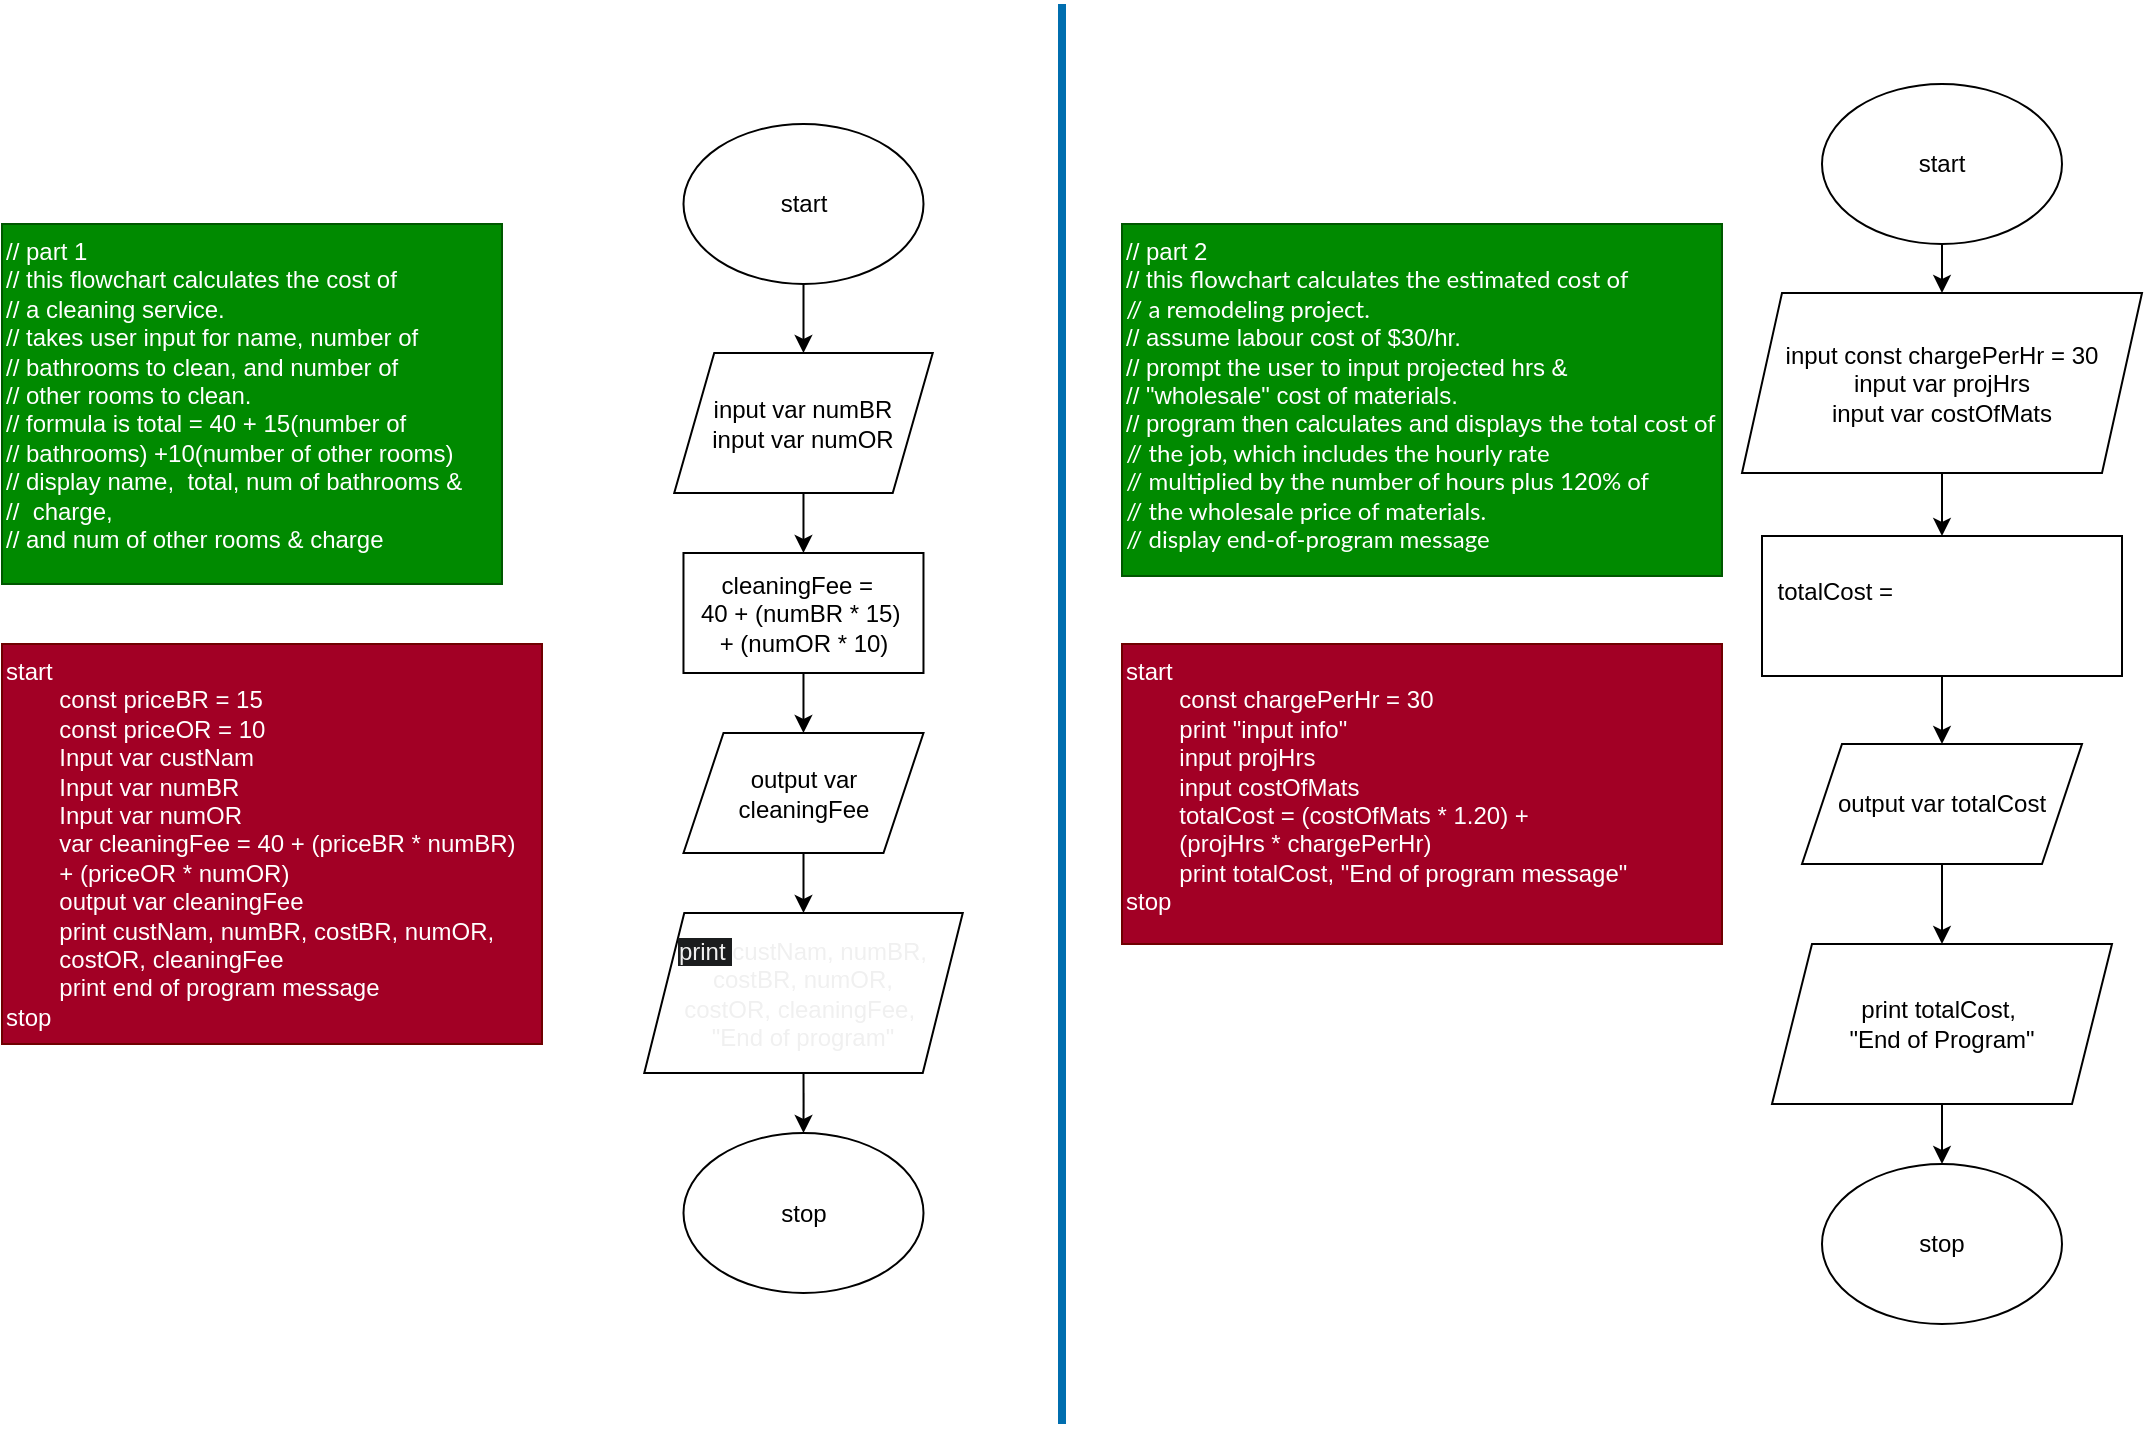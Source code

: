 <mxfile version="24.7.8">
  <diagram id="EcT_xhc5IlusunLJqKPK" name="Page-2">
    <mxGraphModel dx="1323" dy="778" grid="1" gridSize="10" guides="1" tooltips="1" connect="1" arrows="1" fold="1" page="1" pageScale="1" pageWidth="850" pageHeight="1100" math="0" shadow="0">
      <root>
        <mxCell id="0" />
        <mxCell id="1" parent="0" />
        <mxCell id="WIrCfd4PRjtjZYRbNJbR-22" style="edgeStyle=orthogonalEdgeStyle;rounded=0;orthogonalLoop=1;jettySize=auto;html=1;exitX=0.5;exitY=1;exitDx=0;exitDy=0;entryX=0.5;entryY=0;entryDx=0;entryDy=0;" edge="1" parent="1" source="zY4H85iP8INKNg9YpYOx-2" target="WIrCfd4PRjtjZYRbNJbR-8">
          <mxGeometry relative="1" as="geometry" />
        </mxCell>
        <mxCell id="zY4H85iP8INKNg9YpYOx-2" value="start" style="ellipse;whiteSpace=wrap;html=1;labelBackgroundColor=none;rounded=0;" parent="1" vertex="1">
          <mxGeometry x="390.75" y="180" width="120" height="80" as="geometry" />
        </mxCell>
        <mxCell id="WIrCfd4PRjtjZYRbNJbR-7" style="edgeStyle=orthogonalEdgeStyle;rounded=0;orthogonalLoop=1;jettySize=auto;html=1;exitX=0.5;exitY=1;exitDx=0;exitDy=0;entryX=0.5;entryY=0;entryDx=0;entryDy=0;" edge="1" parent="1" source="zY4H85iP8INKNg9YpYOx-5" target="zY4H85iP8INKNg9YpYOx-7">
          <mxGeometry relative="1" as="geometry" />
        </mxCell>
        <mxCell id="zY4H85iP8INKNg9YpYOx-5" value="cleaningFee =&amp;nbsp;&amp;nbsp;&lt;div&gt;40 + (numBR * 15)&amp;nbsp;&lt;/div&gt;&lt;div&gt;+ (numOR * 10)&lt;/div&gt;" style="rounded=0;whiteSpace=wrap;html=1;labelBackgroundColor=none;" parent="1" vertex="1">
          <mxGeometry x="390.74" y="394.5" width="120" height="60" as="geometry" />
        </mxCell>
        <mxCell id="WIrCfd4PRjtjZYRbNJbR-4" style="edgeStyle=orthogonalEdgeStyle;rounded=0;orthogonalLoop=1;jettySize=auto;html=1;exitX=0.5;exitY=1;exitDx=0;exitDy=0;entryX=0.5;entryY=0;entryDx=0;entryDy=0;" edge="1" parent="1" source="zY4H85iP8INKNg9YpYOx-7" target="WIrCfd4PRjtjZYRbNJbR-3">
          <mxGeometry relative="1" as="geometry" />
        </mxCell>
        <mxCell id="zY4H85iP8INKNg9YpYOx-7" value="output var cleaningFee" style="shape=parallelogram;perimeter=parallelogramPerimeter;whiteSpace=wrap;html=1;fixedSize=1;labelBackgroundColor=none;rounded=0;" parent="1" vertex="1">
          <mxGeometry x="390.74" y="484.5" width="120" height="60" as="geometry" />
        </mxCell>
        <mxCell id="zY4H85iP8INKNg9YpYOx-8" value="stop" style="ellipse;whiteSpace=wrap;html=1;labelBackgroundColor=none;rounded=0;" parent="1" vertex="1">
          <mxGeometry x="390.75" y="684.5" width="120" height="80" as="geometry" />
        </mxCell>
        <mxCell id="zY4H85iP8INKNg9YpYOx-12" value="&lt;div&gt;start&lt;/div&gt;&lt;div&gt;&lt;span style=&quot;background-color: initial; white-space: pre;&quot;&gt;&#x9;&lt;/span&gt;&lt;span style=&quot;white-space: pre;&quot;&gt;const&lt;/span&gt;&lt;span style=&quot;background-color: initial; white-space: pre;&quot;&gt; priceBR = 15&lt;/span&gt;&lt;/div&gt;&lt;div&gt;&lt;span style=&quot;white-space: pre;&quot;&gt;&#x9;&lt;/span&gt;&lt;span style=&quot;white-space: pre; background-color: initial;&quot;&gt;const priceOR = 10&lt;/span&gt;&lt;/div&gt;&lt;div&gt;&lt;span style=&quot;white-space: pre;&quot;&gt;&#x9;&lt;/span&gt;Input var custNam&lt;br&gt;&lt;/div&gt;&lt;div&gt;&lt;span style=&quot;white-space: pre;&quot;&gt;&#x9;&lt;/span&gt;&lt;span style=&quot;background-color: initial;&quot;&gt;Input var numBR&lt;/span&gt;&lt;br&gt;&lt;/div&gt;&lt;div&gt;&lt;span style=&quot;background-color: initial;&quot;&gt;&lt;span style=&quot;white-space: pre;&quot;&gt;&#x9;&lt;/span&gt;&lt;/span&gt;&lt;span style=&quot;background-color: initial;&quot;&gt;Input var numOR&lt;/span&gt;&lt;br&gt;&lt;/div&gt;&lt;div&gt;&lt;span style=&quot;white-space: pre;&quot;&gt;&#x9;&lt;/span&gt;var cleaningFee = 40 + (priceBR * numBR)&amp;nbsp;&lt;/div&gt;&lt;div&gt;&lt;span style=&quot;white-space: pre;&quot;&gt;&#x9;&lt;/span&gt;+&amp;nbsp;&lt;span style=&quot;background-color: initial;&quot;&gt;(priceOR * &lt;/span&gt;&lt;span style=&quot;background-color: initial;&quot;&gt;numOR)&lt;/span&gt;&lt;/div&gt;&lt;div&gt;&lt;span style=&quot;background-color: initial; white-space: pre;&quot;&gt;&#x9;&lt;/span&gt;&lt;span style=&quot;background-color: initial; white-space: pre;&quot;&gt;output var cleaningFee&lt;/span&gt;&lt;br&gt;&lt;/div&gt;&lt;div&gt;&lt;span style=&quot;background-color: initial; white-space: pre;&quot;&gt;&lt;span style=&quot;white-space: pre;&quot;&gt;&#x9;&lt;/span&gt;print custNam&lt;/span&gt;&lt;span style=&quot;background-color: initial;&quot;&gt;, numBR, costBR, numOR, &lt;span style=&quot;white-space: pre;&quot;&gt;&#x9;&lt;/span&gt;costOR,&amp;nbsp;&lt;/span&gt;&lt;span style=&quot;background-color: initial; white-space: pre;&quot;&gt;cleaningFee&lt;/span&gt;&lt;/div&gt;&lt;div&gt;&lt;span style=&quot;background-color: initial; white-space: pre;&quot;&gt;&lt;span style=&quot;white-space: pre;&quot;&gt;&#x9;&lt;/span&gt;print end of program message&lt;br&gt;&lt;/span&gt;&lt;/div&gt;&lt;div&gt;&lt;span style=&quot;background-color: initial;&quot;&gt;stop&lt;/span&gt;&lt;/div&gt;" style="text;html=1;align=left;verticalAlign=top;whiteSpace=wrap;rounded=0;fillColor=#a20025;fontColor=#ffffff;strokeColor=#6F0000;" parent="1" vertex="1">
          <mxGeometry x="50" y="440" width="270" height="200" as="geometry" />
        </mxCell>
        <mxCell id="zY4H85iP8INKNg9YpYOx-13" value="&lt;div&gt;// part 1&lt;/div&gt;// this flowchart calculates the cost of&amp;nbsp;&lt;div&gt;// a cleaning service.&lt;/div&gt;&lt;div&gt;// takes user input for name, number of&lt;/div&gt;&lt;div&gt;// bathrooms to clean, and number of&lt;/div&gt;&lt;div&gt;// other rooms to clean.&lt;/div&gt;&lt;div&gt;// formula is total = 40 + 15(number of&lt;/div&gt;&lt;div&gt;// bathrooms) +10(number of other rooms)&lt;/div&gt;&lt;div&gt;// display name,&amp;nbsp; total, num of bathrooms &amp;amp;&lt;/div&gt;&lt;div&gt;//&amp;nbsp; charge,&amp;nbsp;&lt;/div&gt;&lt;div&gt;// and&amp;nbsp;&lt;span style=&quot;background-color: initial;&quot;&gt;num of other rooms &amp;amp; charge&lt;/span&gt;&lt;/div&gt;" style="text;html=1;align=left;verticalAlign=top;whiteSpace=wrap;rounded=0;fillColor=#008a00;fontColor=#ffffff;strokeColor=#005700;" parent="1" vertex="1">
          <mxGeometry x="50" y="230" width="250" height="180" as="geometry" />
        </mxCell>
        <mxCell id="zY4H85iP8INKNg9YpYOx-19" value="&lt;div&gt;&lt;font style=&quot;background-color: rgb(0, 138, 0); font-size: 12px;&quot;&gt;// part 2&lt;/font&gt;&lt;/div&gt;&lt;font style=&quot;background-color: rgb(0, 138, 0); font-size: 12px;&quot;&gt;// this&amp;nbsp;&lt;span style=&quot;font-family: &amp;quot;Lato Extended&amp;quot;, Lato, &amp;quot;Helvetica Neue&amp;quot;, Helvetica, Arial, sans-serif;&quot;&gt;flowchart calculates&amp;nbsp;&lt;/span&gt;&lt;/font&gt;&lt;span style=&quot;font-family: &amp;quot;Lato Extended&amp;quot;, Lato, &amp;quot;Helvetica Neue&amp;quot;, Helvetica, Arial, sans-serif; background-color: rgb(0, 138, 0);&quot;&gt;the estimated cost&amp;nbsp;of&lt;/span&gt;&lt;div&gt;&lt;font style=&quot;background-color: rgb(0, 138, 0); font-size: 12px;&quot;&gt;&lt;span style=&quot;font-family: &amp;quot;Lato Extended&amp;quot;, Lato, &amp;quot;Helvetica Neue&amp;quot;, Helvetica, Arial, sans-serif;&quot;&gt;// a remodeling project.&lt;/span&gt;&lt;/font&gt;&lt;div style=&quot;&quot;&gt;&lt;font style=&quot;background-color: rgb(0, 138, 0); font-size: 12px;&quot;&gt;// assume labour cost of $30/hr.&lt;/font&gt;&lt;/div&gt;&lt;div style=&quot;&quot;&gt;&lt;font style=&quot;background-color: rgb(0, 138, 0); font-size: 12px;&quot;&gt;// prompt the user to input projected hrs &amp;amp;&amp;nbsp;&lt;/font&gt;&lt;/div&gt;&lt;div style=&quot;&quot;&gt;&lt;font style=&quot;background-color: rgb(0, 138, 0); font-size: 12px;&quot;&gt;&lt;font style=&quot;font-size: 12px;&quot;&gt;// &quot;wholesale&quot; cost of&lt;/font&gt;&amp;nbsp;materials.&amp;nbsp;&lt;/font&gt;&lt;/div&gt;&lt;div style=&quot;&quot;&gt;&lt;font style=&quot;background-color: rgb(0, 138, 0); font-size: 12px;&quot;&gt;// program then calculates and displays&amp;nbsp;&lt;span style=&quot;font-family: &amp;quot;Lato Extended&amp;quot;, Lato, &amp;quot;Helvetica Neue&amp;quot;, Helvetica, Arial, sans-serif;&quot;&gt;the total cost of&lt;/span&gt;&lt;/font&gt;&lt;/div&gt;&lt;div style=&quot;&quot;&gt;&lt;font style=&quot;background-color: rgb(0, 138, 0); font-size: 12px;&quot;&gt;&lt;span style=&quot;font-family: &amp;quot;Lato Extended&amp;quot;, Lato, &amp;quot;Helvetica Neue&amp;quot;, Helvetica, Arial, sans-serif;&quot;&gt;// the job, which includes the hourly rate&lt;/span&gt;&lt;/font&gt;&lt;/div&gt;&lt;div style=&quot;&quot;&gt;&lt;font style=&quot;background-color: rgb(0, 138, 0); font-size: 12px;&quot;&gt;&lt;span style=&quot;font-family: &amp;quot;Lato Extended&amp;quot;, Lato, &amp;quot;Helvetica Neue&amp;quot;, Helvetica, Arial, sans-serif;&quot;&gt;// multiplied by the number of hours plus 120% of&lt;/span&gt;&lt;/font&gt;&lt;/div&gt;&lt;div style=&quot;&quot;&gt;&lt;font style=&quot;background-color: rgb(0, 138, 0); font-size: 12px;&quot;&gt;&lt;span style=&quot;font-family: &amp;quot;Lato Extended&amp;quot;, Lato, &amp;quot;Helvetica Neue&amp;quot;, Helvetica, Arial, sans-serif;&quot;&gt;// the wholesale price of materials.&lt;/span&gt;&lt;/font&gt;&lt;/div&gt;&lt;div style=&quot;&quot;&gt;&lt;font style=&quot;background-color: rgb(0, 138, 0); font-size: 12px;&quot;&gt;&lt;span style=&quot;font-family: &amp;quot;Lato Extended&amp;quot;, Lato, &amp;quot;Helvetica Neue&amp;quot;, Helvetica, Arial, sans-serif;&quot;&gt;// display end-of-program message&lt;/span&gt;&lt;/font&gt;&lt;/div&gt;&lt;/div&gt;" style="text;html=1;align=left;verticalAlign=top;whiteSpace=wrap;rounded=0;fillColor=#008a00;fontColor=#ffffff;strokeColor=#005700;" parent="1" vertex="1">
          <mxGeometry x="610" y="230" width="300" height="176" as="geometry" />
        </mxCell>
        <mxCell id="WIrCfd4PRjtjZYRbNJbR-11" style="edgeStyle=orthogonalEdgeStyle;rounded=0;orthogonalLoop=1;jettySize=auto;html=1;exitX=0.5;exitY=1;exitDx=0;exitDy=0;entryX=0.5;entryY=0;entryDx=0;entryDy=0;" edge="1" parent="1" source="zY4H85iP8INKNg9YpYOx-21" target="WIrCfd4PRjtjZYRbNJbR-1">
          <mxGeometry relative="1" as="geometry" />
        </mxCell>
        <mxCell id="zY4H85iP8INKNg9YpYOx-21" value="start" style="ellipse;whiteSpace=wrap;html=1;" parent="1" vertex="1">
          <mxGeometry x="960" y="160" width="120" height="80" as="geometry" />
        </mxCell>
        <mxCell id="WIrCfd4PRjtjZYRbNJbR-13" style="edgeStyle=orthogonalEdgeStyle;rounded=0;orthogonalLoop=1;jettySize=auto;html=1;exitX=0.5;exitY=1;exitDx=0;exitDy=0;entryX=0.5;entryY=0;entryDx=0;entryDy=0;" edge="1" parent="1" source="zY4H85iP8INKNg9YpYOx-22" target="zY4H85iP8INKNg9YpYOx-23">
          <mxGeometry relative="1" as="geometry" />
        </mxCell>
        <mxCell id="zY4H85iP8INKNg9YpYOx-22" value="totalCost =&amp;nbsp;&lt;span style=&quot;color: rgb(255, 255, 255); text-align: left; background-color: initial;&quot;&gt;(&lt;/span&gt;&lt;span style=&quot;color: rgb(255, 255, 255); text-align: left; background-color: initial;&quot;&gt;costOfMats * 1.20) +&amp;nbsp;&lt;/span&gt;&lt;span style=&quot;color: rgb(255, 255, 255); text-align: left; background-color: initial;&quot;&gt;(&lt;/span&gt;&lt;span style=&quot;color: rgb(255, 255, 255); text-align: left; background-color: initial;&quot;&gt;projHrs *&amp;nbsp;&lt;/span&gt;&lt;span style=&quot;color: rgb(255, 255, 255); text-align: left; background-color: initial;&quot;&gt;chargePerHr&lt;/span&gt;&lt;span style=&quot;color: rgb(255, 255, 255); text-align: left; background-color: initial;&quot;&gt;)&lt;/span&gt;" style="rounded=0;whiteSpace=wrap;html=1;" parent="1" vertex="1">
          <mxGeometry x="930" y="386" width="180" height="70" as="geometry" />
        </mxCell>
        <mxCell id="WIrCfd4PRjtjZYRbNJbR-15" style="edgeStyle=orthogonalEdgeStyle;rounded=0;orthogonalLoop=1;jettySize=auto;html=1;exitX=0.5;exitY=1;exitDx=0;exitDy=0;entryX=0.5;entryY=0;entryDx=0;entryDy=0;" edge="1" parent="1" source="zY4H85iP8INKNg9YpYOx-23" target="WIrCfd4PRjtjZYRbNJbR-14">
          <mxGeometry relative="1" as="geometry" />
        </mxCell>
        <mxCell id="zY4H85iP8INKNg9YpYOx-23" value="output var totalCost" style="shape=parallelogram;perimeter=parallelogramPerimeter;whiteSpace=wrap;html=1;fixedSize=1;" parent="1" vertex="1">
          <mxGeometry x="950" y="490" width="140" height="60" as="geometry" />
        </mxCell>
        <mxCell id="zY4H85iP8INKNg9YpYOx-24" value="stop" style="ellipse;whiteSpace=wrap;html=1;" parent="1" vertex="1">
          <mxGeometry x="960" y="700" width="120" height="80" as="geometry" />
        </mxCell>
        <mxCell id="WIrCfd4PRjtjZYRbNJbR-12" style="edgeStyle=orthogonalEdgeStyle;rounded=0;orthogonalLoop=1;jettySize=auto;html=1;exitX=0.5;exitY=1;exitDx=0;exitDy=0;entryX=0.5;entryY=0;entryDx=0;entryDy=0;" edge="1" parent="1" source="WIrCfd4PRjtjZYRbNJbR-1" target="zY4H85iP8INKNg9YpYOx-22">
          <mxGeometry relative="1" as="geometry" />
        </mxCell>
        <mxCell id="WIrCfd4PRjtjZYRbNJbR-1" value="input const chargePerHr = 30&lt;div&gt;input var projHrs&lt;/div&gt;&lt;div&gt;input var costOfMats&lt;/div&gt;" style="shape=parallelogram;perimeter=parallelogramPerimeter;whiteSpace=wrap;html=1;fixedSize=1;" vertex="1" parent="1">
          <mxGeometry x="920" y="264.5" width="200" height="90" as="geometry" />
        </mxCell>
        <mxCell id="WIrCfd4PRjtjZYRbNJbR-2" value="start&lt;div&gt;&lt;span style=&quot;white-space: pre;&quot;&gt;&#x9;&lt;/span&gt;const chargePerHr = 30&lt;/div&gt;&lt;div&gt;&lt;span style=&quot;white-space: pre;&quot;&gt;&#x9;&lt;/span&gt;print &quot;input info&quot;&lt;br&gt;&lt;/div&gt;&lt;div&gt;&lt;span style=&quot;white-space: pre;&quot;&gt;&#x9;&lt;/span&gt;input projHrs&lt;br&gt;&lt;/div&gt;&lt;div&gt;&lt;span style=&quot;white-space: pre;&quot;&gt;&#x9;&lt;/span&gt;input costOfMats&amp;nbsp;&lt;br&gt;&lt;/div&gt;&lt;div&gt;&lt;span style=&quot;white-space: pre;&quot;&gt;&#x9;&lt;/span&gt;totalCost = (&lt;span style=&quot;background-color: initial;&quot;&gt;costOfMats * 1.20) +&amp;nbsp;&lt;/span&gt;&lt;/div&gt;&lt;div&gt;&lt;span style=&quot;background-color: initial;&quot;&gt;&lt;span style=&quot;white-space: pre;&quot;&gt;&#x9;&lt;/span&gt;(&lt;/span&gt;&lt;span style=&quot;background-color: initial;&quot;&gt;projHrs *&amp;nbsp;&lt;/span&gt;&lt;span style=&quot;background-color: initial;&quot;&gt;chargePerHr&lt;/span&gt;&lt;span style=&quot;background-color: initial;&quot;&gt;)&lt;/span&gt;&lt;/div&gt;&lt;div&gt;&lt;span style=&quot;background-color: initial;&quot;&gt;&lt;span style=&quot;white-space: pre;&quot;&gt;&#x9;&lt;/span&gt;print&amp;nbsp;&lt;/span&gt;&lt;span style=&quot;background-color: initial;&quot;&gt;totalCost&lt;/span&gt;&lt;span style=&quot;background-color: initial;&quot;&gt;, &quot;End of program message&quot;&lt;/span&gt;&lt;/div&gt;&lt;div&gt;&lt;span style=&quot;background-color: initial;&quot;&gt;stop&lt;/span&gt;&lt;/div&gt;" style="text;html=1;align=left;verticalAlign=top;whiteSpace=wrap;rounded=0;fillColor=#a20025;fontColor=#ffffff;strokeColor=#6F0000;" vertex="1" parent="1">
          <mxGeometry x="610" y="440" width="300" height="150" as="geometry" />
        </mxCell>
        <mxCell id="WIrCfd4PRjtjZYRbNJbR-6" style="edgeStyle=orthogonalEdgeStyle;rounded=0;orthogonalLoop=1;jettySize=auto;html=1;exitX=0.5;exitY=1;exitDx=0;exitDy=0;" edge="1" parent="1" source="WIrCfd4PRjtjZYRbNJbR-3" target="zY4H85iP8INKNg9YpYOx-8">
          <mxGeometry relative="1" as="geometry" />
        </mxCell>
        <mxCell id="WIrCfd4PRjtjZYRbNJbR-3" value="&lt;span style=&quot;color: rgb(240, 240, 240); font-family: Helvetica; font-size: 12px; font-style: normal; font-variant-ligatures: normal; font-variant-caps: normal; font-weight: 400; letter-spacing: normal; orphans: 2; text-align: center; text-indent: 0px; text-transform: none; widows: 2; word-spacing: 0px; -webkit-text-stroke-width: 0px; white-space: normal; background-color: rgb(27, 29, 30); text-decoration-thickness: initial; text-decoration-style: initial; text-decoration-color: initial; display: inline !important; float: none;&quot;&gt;print&amp;nbsp;&lt;/span&gt;&lt;span style=&quot;forced-color-adjust: none; border-color: rgb(0, 0, 0); color: rgb(240, 240, 240); font-family: Helvetica; font-size: 12px; font-style: normal; font-variant-ligatures: normal; font-variant-caps: normal; font-weight: 400; letter-spacing: normal; orphans: 2; text-align: center; text-indent: 0px; text-transform: none; widows: 2; word-spacing: 0px; -webkit-text-stroke-width: 0px; white-space: normal; background-color: initial; text-decoration-thickness: initial; text-decoration-style: initial; text-decoration-color: initial;&quot;&gt;custNam, numBR, costBR, numOR, costOR,&lt;/span&gt;&lt;span style=&quot;forced-color-adjust: none; border-color: rgb(0, 0, 0); color: rgb(240, 240, 240); font-family: Helvetica; font-size: 12px; font-style: normal; font-variant-ligatures: normal; font-variant-caps: normal; font-weight: 400; letter-spacing: normal; orphans: 2; text-align: center; text-indent: 0px; text-transform: none; widows: 2; word-spacing: 0px; -webkit-text-stroke-width: 0px; white-space: normal; background-color: initial; text-decoration-thickness: initial; text-decoration-style: initial; text-decoration-color: initial;&quot;&gt;&amp;nbsp;&lt;/span&gt;&lt;span style=&quot;forced-color-adjust: none; border-color: rgb(0, 0, 0); color: rgb(240, 240, 240); font-family: Helvetica; font-size: 12px; font-style: normal; font-variant-ligatures: normal; font-variant-caps: normal; font-weight: 400; letter-spacing: normal; orphans: 2; text-align: center; text-indent: 0px; text-transform: none; widows: 2; word-spacing: 0px; -webkit-text-stroke-width: 0px; white-space: normal; background-color: initial; text-decoration-thickness: initial; text-decoration-style: initial; text-decoration-color: initial;&quot;&gt;cleaningFee,&amp;nbsp;&lt;/span&gt;&lt;div&gt;&lt;span style=&quot;forced-color-adjust: none; border-color: rgb(0, 0, 0); color: rgb(240, 240, 240); font-family: Helvetica; font-size: 12px; font-style: normal; font-variant-ligatures: normal; font-variant-caps: normal; font-weight: 400; letter-spacing: normal; orphans: 2; text-align: center; text-indent: 0px; text-transform: none; widows: 2; word-spacing: 0px; -webkit-text-stroke-width: 0px; white-space: normal; background-color: initial; text-decoration-thickness: initial; text-decoration-style: initial; text-decoration-color: initial;&quot;&gt;&quot;End of program&quot;&lt;/span&gt;&lt;/div&gt;" style="shape=parallelogram;perimeter=parallelogramPerimeter;whiteSpace=wrap;html=1;fixedSize=1;" vertex="1" parent="1">
          <mxGeometry x="371.13" y="574.5" width="159.25" height="80" as="geometry" />
        </mxCell>
        <mxCell id="WIrCfd4PRjtjZYRbNJbR-10" style="edgeStyle=orthogonalEdgeStyle;rounded=0;orthogonalLoop=1;jettySize=auto;html=1;exitX=0.5;exitY=1;exitDx=0;exitDy=0;entryX=0.5;entryY=0;entryDx=0;entryDy=0;" edge="1" parent="1" source="WIrCfd4PRjtjZYRbNJbR-8" target="zY4H85iP8INKNg9YpYOx-5">
          <mxGeometry relative="1" as="geometry" />
        </mxCell>
        <mxCell id="WIrCfd4PRjtjZYRbNJbR-8" value="input var numBR&lt;div&gt;input var numOR&lt;/div&gt;" style="shape=parallelogram;perimeter=parallelogramPerimeter;whiteSpace=wrap;html=1;fixedSize=1;" vertex="1" parent="1">
          <mxGeometry x="386.11" y="294.5" width="129.26" height="70" as="geometry" />
        </mxCell>
        <mxCell id="WIrCfd4PRjtjZYRbNJbR-16" style="edgeStyle=orthogonalEdgeStyle;rounded=0;orthogonalLoop=1;jettySize=auto;html=1;exitX=0.5;exitY=1;exitDx=0;exitDy=0;entryX=0.5;entryY=0;entryDx=0;entryDy=0;" edge="1" parent="1" source="WIrCfd4PRjtjZYRbNJbR-14" target="zY4H85iP8INKNg9YpYOx-24">
          <mxGeometry relative="1" as="geometry" />
        </mxCell>
        <mxCell id="WIrCfd4PRjtjZYRbNJbR-14" value="print totalCost,&amp;nbsp;&lt;div&gt;&quot;End of Program&quot;&lt;/div&gt;" style="shape=parallelogram;perimeter=parallelogramPerimeter;whiteSpace=wrap;html=1;fixedSize=1;" vertex="1" parent="1">
          <mxGeometry x="935" y="590" width="170" height="80" as="geometry" />
        </mxCell>
        <mxCell id="WIrCfd4PRjtjZYRbNJbR-17" value="" style="endArrow=none;html=1;rounded=0;fillColor=#1ba1e2;strokeColor=#006EAF;strokeWidth=4;" edge="1" parent="1">
          <mxGeometry width="50" height="50" relative="1" as="geometry">
            <mxPoint x="580" y="830" as="sourcePoint" />
            <mxPoint x="580" y="120" as="targetPoint" />
          </mxGeometry>
        </mxCell>
      </root>
    </mxGraphModel>
  </diagram>
</mxfile>
